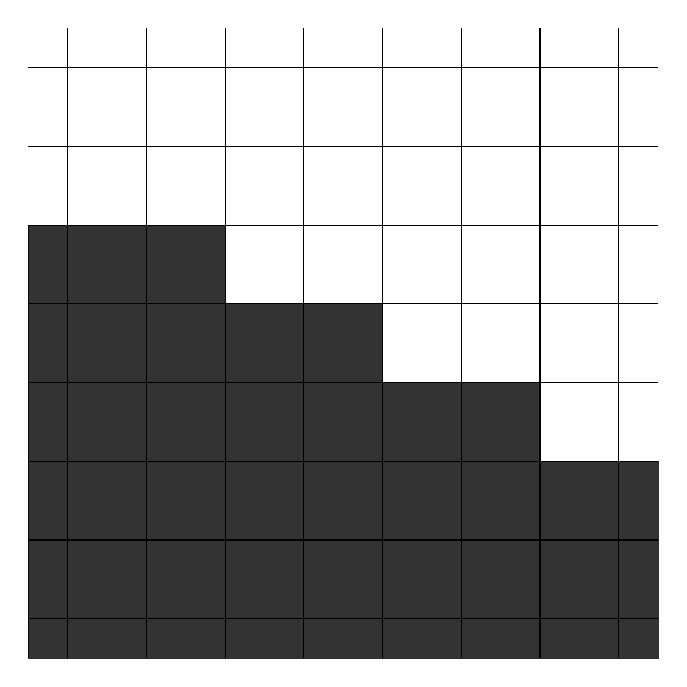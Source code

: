 ﻿\begin{tikzpicture}
	\draw[step=1.0,black,thin] (0.5,0.5) grid (8.5,8.5);
	\draw[fill,opacity=0.8] (0.5,6) -- (3,6) -- (3,5) -- (5,5) -- (5,4) -- (7,4) -- (7,3) -- (8.5,3) -- (8.5,0.5) -- (0.5,0.5)-- cycle;
\end{tikzpicture}